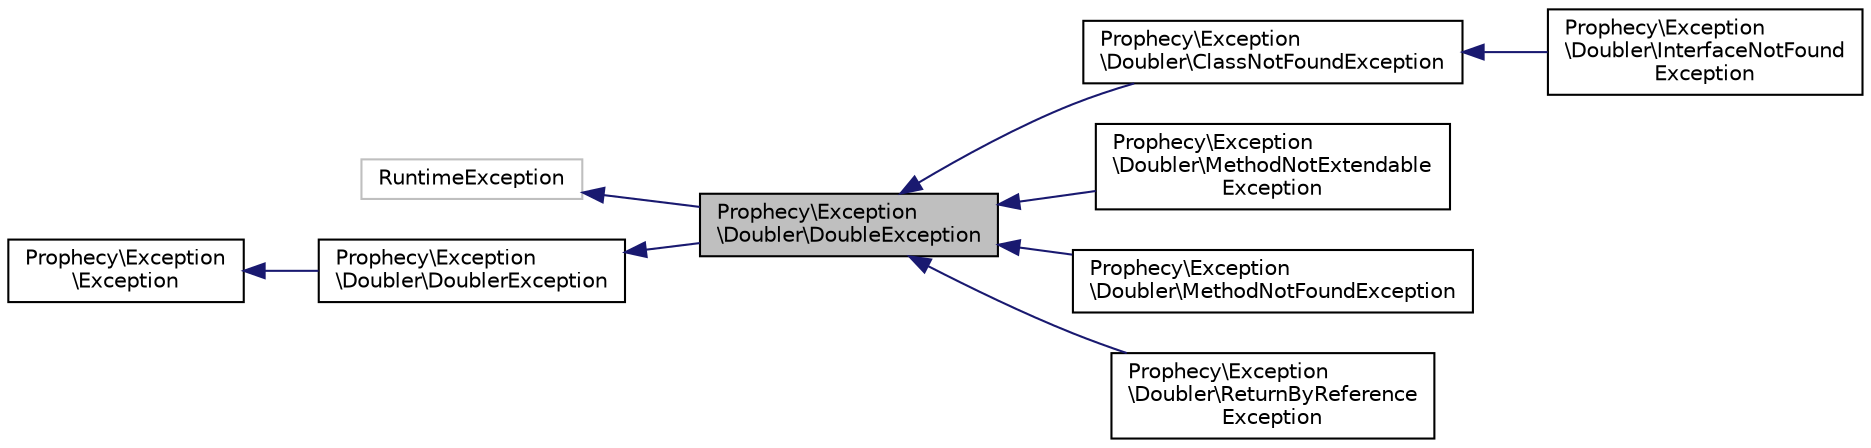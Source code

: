 digraph "Prophecy\Exception\Doubler\DoubleException"
{
  edge [fontname="Helvetica",fontsize="10",labelfontname="Helvetica",labelfontsize="10"];
  node [fontname="Helvetica",fontsize="10",shape=record];
  rankdir="LR";
  Node0 [label="Prophecy\\Exception\l\\Doubler\\DoubleException",height=0.2,width=0.4,color="black", fillcolor="grey75", style="filled", fontcolor="black"];
  Node1 -> Node0 [dir="back",color="midnightblue",fontsize="10",style="solid",fontname="Helvetica"];
  Node1 [label="RuntimeException",height=0.2,width=0.4,color="grey75", fillcolor="white", style="filled"];
  Node2 -> Node0 [dir="back",color="midnightblue",fontsize="10",style="solid",fontname="Helvetica"];
  Node2 [label="Prophecy\\Exception\l\\Doubler\\DoublerException",height=0.2,width=0.4,color="black", fillcolor="white", style="filled",URL="$interfaceProphecy_1_1Exception_1_1Doubler_1_1DoublerException.html"];
  Node3 -> Node2 [dir="back",color="midnightblue",fontsize="10",style="solid",fontname="Helvetica"];
  Node3 [label="Prophecy\\Exception\l\\Exception",height=0.2,width=0.4,color="black", fillcolor="white", style="filled",URL="$interfaceProphecy_1_1Exception_1_1Exception.html"];
  Node0 -> Node4 [dir="back",color="midnightblue",fontsize="10",style="solid",fontname="Helvetica"];
  Node4 [label="Prophecy\\Exception\l\\Doubler\\ClassNotFoundException",height=0.2,width=0.4,color="black", fillcolor="white", style="filled",URL="$classProphecy_1_1Exception_1_1Doubler_1_1ClassNotFoundException.html"];
  Node4 -> Node5 [dir="back",color="midnightblue",fontsize="10",style="solid",fontname="Helvetica"];
  Node5 [label="Prophecy\\Exception\l\\Doubler\\InterfaceNotFound\lException",height=0.2,width=0.4,color="black", fillcolor="white", style="filled",URL="$classProphecy_1_1Exception_1_1Doubler_1_1InterfaceNotFoundException.html"];
  Node0 -> Node6 [dir="back",color="midnightblue",fontsize="10",style="solid",fontname="Helvetica"];
  Node6 [label="Prophecy\\Exception\l\\Doubler\\MethodNotExtendable\lException",height=0.2,width=0.4,color="black", fillcolor="white", style="filled",URL="$classProphecy_1_1Exception_1_1Doubler_1_1MethodNotExtendableException.html"];
  Node0 -> Node7 [dir="back",color="midnightblue",fontsize="10",style="solid",fontname="Helvetica"];
  Node7 [label="Prophecy\\Exception\l\\Doubler\\MethodNotFoundException",height=0.2,width=0.4,color="black", fillcolor="white", style="filled",URL="$classProphecy_1_1Exception_1_1Doubler_1_1MethodNotFoundException.html"];
  Node0 -> Node8 [dir="back",color="midnightblue",fontsize="10",style="solid",fontname="Helvetica"];
  Node8 [label="Prophecy\\Exception\l\\Doubler\\ReturnByReference\lException",height=0.2,width=0.4,color="black", fillcolor="white", style="filled",URL="$classProphecy_1_1Exception_1_1Doubler_1_1ReturnByReferenceException.html"];
}
